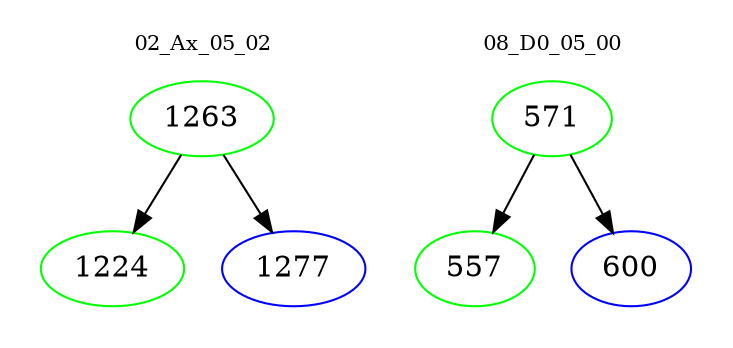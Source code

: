 digraph{
subgraph cluster_0 {
color = white
label = "02_Ax_05_02";
fontsize=10;
T0_1263 [label="1263", color="green"]
T0_1263 -> T0_1224 [color="black"]
T0_1224 [label="1224", color="green"]
T0_1263 -> T0_1277 [color="black"]
T0_1277 [label="1277", color="blue"]
}
subgraph cluster_1 {
color = white
label = "08_D0_05_00";
fontsize=10;
T1_571 [label="571", color="green"]
T1_571 -> T1_557 [color="black"]
T1_557 [label="557", color="green"]
T1_571 -> T1_600 [color="black"]
T1_600 [label="600", color="blue"]
}
}
